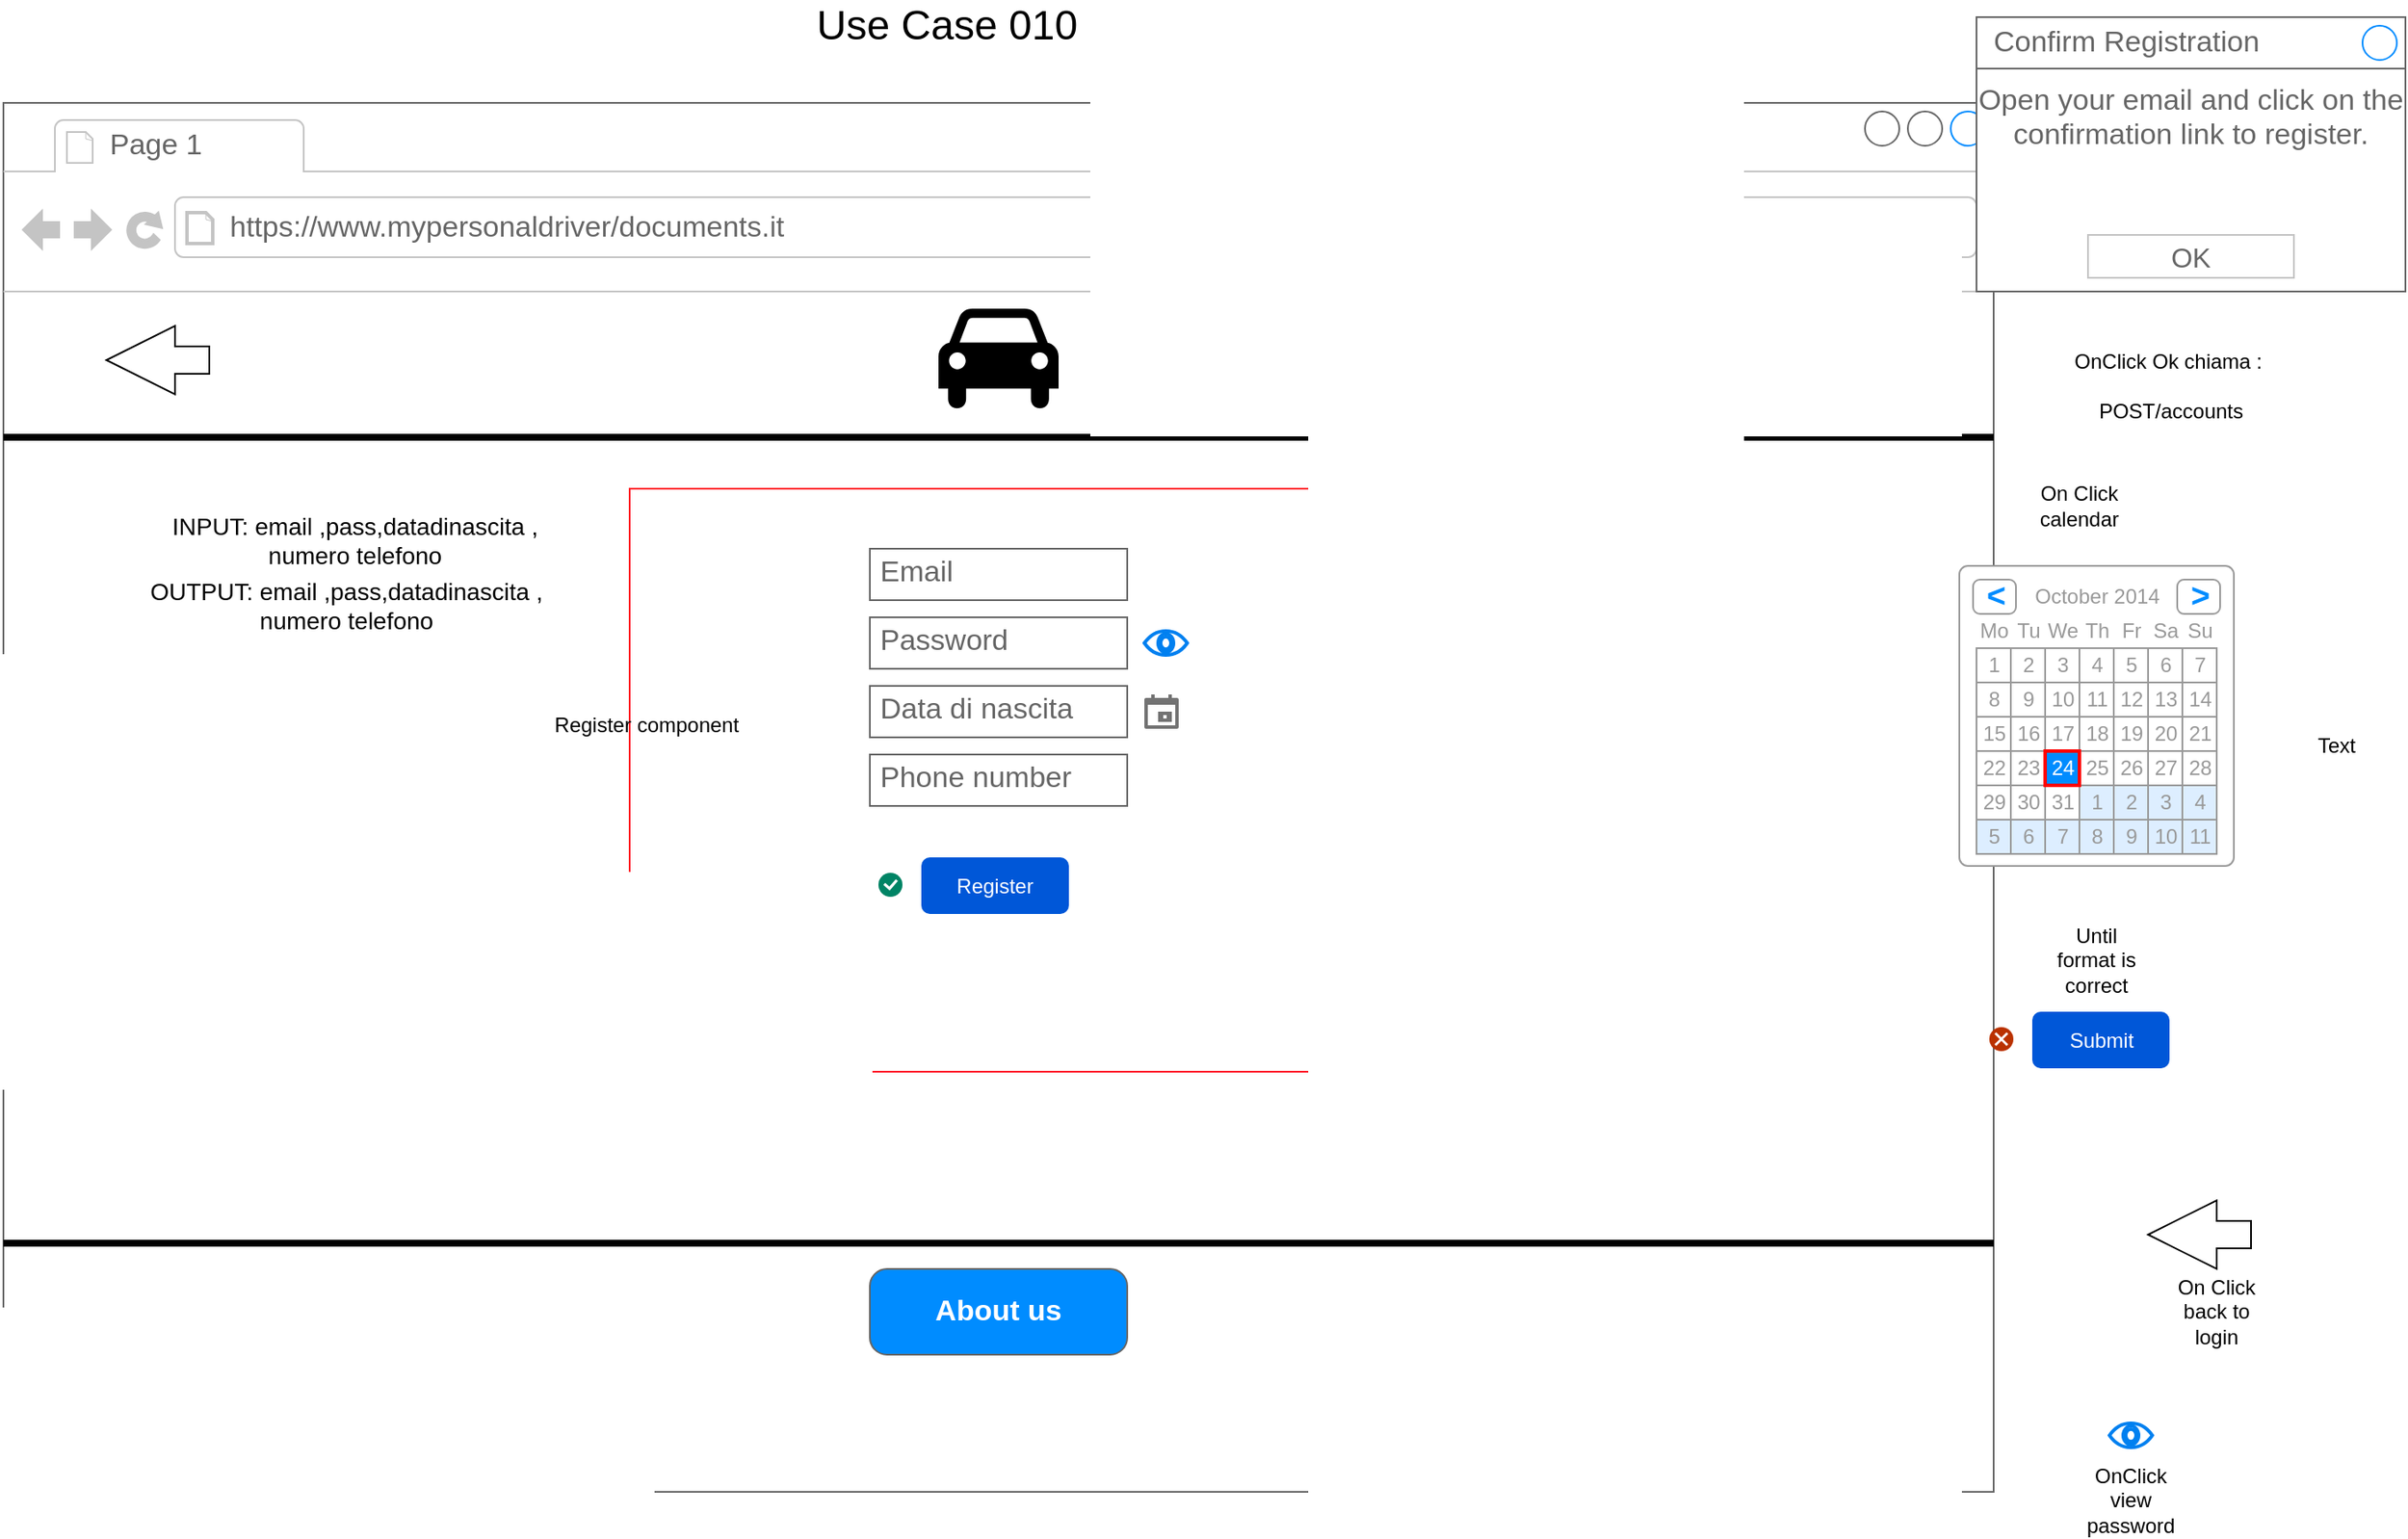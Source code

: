 <mxfile version="24.7.8">
  <diagram name="Pagina-1" id="f8DElW83291utPv9S6O0">
    <mxGraphModel dx="1820" dy="863" grid="1" gridSize="10" guides="1" tooltips="1" connect="1" arrows="1" fold="1" page="1" pageScale="1" pageWidth="827" pageHeight="1169" math="0" shadow="0">
      <root>
        <mxCell id="0" />
        <mxCell id="1" parent="0" />
        <mxCell id="PLUFHSTD39UYiwxeZ5gk-1" value="" style="strokeWidth=1;shadow=0;dashed=0;align=center;html=1;shape=mxgraph.mockup.containers.browserWindow;rSize=0;strokeColor=#666666;strokeColor2=#008cff;strokeColor3=#c4c4c4;mainText=,;recursiveResize=0;" parent="1" vertex="1">
          <mxGeometry x="220" y="70" width="1160" height="810" as="geometry" />
        </mxCell>
        <mxCell id="1fM3CZ9MUEpZXH37MiIH-1" value="" style="rounded=0;whiteSpace=wrap;html=1;strokeColor=#FF1424;movable=1;resizable=1;rotatable=1;deletable=1;editable=1;locked=0;connectable=1;" vertex="1" parent="PLUFHSTD39UYiwxeZ5gk-1">
          <mxGeometry x="365" y="225" width="430" height="340" as="geometry" />
        </mxCell>
        <mxCell id="PLUFHSTD39UYiwxeZ5gk-2" value="Page 1" style="strokeWidth=1;shadow=0;dashed=0;align=center;html=1;shape=mxgraph.mockup.containers.anchor;fontSize=17;fontColor=#666666;align=left;whiteSpace=wrap;" parent="PLUFHSTD39UYiwxeZ5gk-1" vertex="1">
          <mxGeometry x="60" y="12" width="110" height="26" as="geometry" />
        </mxCell>
        <mxCell id="PLUFHSTD39UYiwxeZ5gk-3" value="https://www.mypersonaldriver/documents.it" style="strokeWidth=1;shadow=0;dashed=0;align=center;html=1;shape=mxgraph.mockup.containers.anchor;rSize=0;fontSize=17;fontColor=#666666;align=left;" parent="PLUFHSTD39UYiwxeZ5gk-1" vertex="1">
          <mxGeometry x="130" y="60" width="250" height="26" as="geometry" />
        </mxCell>
        <mxCell id="PLUFHSTD39UYiwxeZ5gk-55" value="" style="line;strokeWidth=4;html=1;perimeter=backbonePerimeter;points=[];outlineConnect=0;" parent="PLUFHSTD39UYiwxeZ5gk-1" vertex="1">
          <mxGeometry y="190" width="1160" height="10" as="geometry" />
        </mxCell>
        <mxCell id="PLUFHSTD39UYiwxeZ5gk-58" value="" style="shape=mxgraph.signs.transportation.car_4;html=1;pointerEvents=1;fillColor=#000000;strokeColor=none;verticalLabelPosition=bottom;verticalAlign=top;align=center;" parent="PLUFHSTD39UYiwxeZ5gk-1" vertex="1">
          <mxGeometry x="545" y="120" width="70" height="60" as="geometry" />
        </mxCell>
        <mxCell id="PLUFHSTD39UYiwxeZ5gk-60" value="" style="line;strokeWidth=4;html=1;perimeter=backbonePerimeter;points=[];outlineConnect=0;" parent="PLUFHSTD39UYiwxeZ5gk-1" vertex="1">
          <mxGeometry y="660" width="1160" height="10" as="geometry" />
        </mxCell>
        <mxCell id="PLUFHSTD39UYiwxeZ5gk-61" value="About us" style="strokeWidth=1;shadow=0;dashed=0;align=center;html=1;shape=mxgraph.mockup.buttons.button;strokeColor=#666666;fontColor=#ffffff;mainText=;buttonStyle=round;fontSize=17;fontStyle=1;fillColor=#008cff;whiteSpace=wrap;" parent="PLUFHSTD39UYiwxeZ5gk-1" vertex="1">
          <mxGeometry x="505" y="680" width="150" height="50" as="geometry" />
        </mxCell>
        <mxCell id="S21XMWnKO8VSYDN829C3-1" value="Email" style="strokeWidth=1;shadow=0;dashed=0;align=center;html=1;shape=mxgraph.mockup.text.textBox;fontColor=#666666;align=left;fontSize=17;spacingLeft=4;spacingTop=-3;whiteSpace=wrap;strokeColor=#666666;mainText=" parent="PLUFHSTD39UYiwxeZ5gk-1" vertex="1">
          <mxGeometry x="505" y="260" width="150" height="30" as="geometry" />
        </mxCell>
        <mxCell id="S21XMWnKO8VSYDN829C3-3" value="Password" style="strokeWidth=1;shadow=0;dashed=0;align=center;html=1;shape=mxgraph.mockup.text.textBox;fontColor=#666666;align=left;fontSize=17;spacingLeft=4;spacingTop=-3;whiteSpace=wrap;strokeColor=#666666;mainText=" parent="PLUFHSTD39UYiwxeZ5gk-1" vertex="1">
          <mxGeometry x="505" y="300" width="150" height="30" as="geometry" />
        </mxCell>
        <mxCell id="S21XMWnKO8VSYDN829C3-2" value="Data di nascita" style="strokeWidth=1;shadow=0;dashed=0;align=center;html=1;shape=mxgraph.mockup.text.textBox;fontColor=#666666;align=left;fontSize=17;spacingLeft=4;spacingTop=-3;whiteSpace=wrap;strokeColor=#666666;mainText=" parent="PLUFHSTD39UYiwxeZ5gk-1" vertex="1">
          <mxGeometry x="505" y="340" width="150" height="30" as="geometry" />
        </mxCell>
        <mxCell id="S21XMWnKO8VSYDN829C3-7" value="" style="html=1;dashed=0;aspect=fixed;verticalLabelPosition=bottom;verticalAlign=top;align=center;shape=mxgraph.gmdl.calendar;strokeColor=none;fillColor=#737373;shadow=0;sketch=0;" parent="PLUFHSTD39UYiwxeZ5gk-1" vertex="1">
          <mxGeometry x="665" y="345" width="20" height="20" as="geometry" />
        </mxCell>
        <mxCell id="S21XMWnKO8VSYDN829C3-64" value="Phone number" style="strokeWidth=1;shadow=0;dashed=0;align=center;html=1;shape=mxgraph.mockup.text.textBox;fontColor=#666666;align=left;fontSize=17;spacingLeft=4;spacingTop=-3;whiteSpace=wrap;strokeColor=#666666;mainText=" parent="PLUFHSTD39UYiwxeZ5gk-1" vertex="1">
          <mxGeometry x="505" y="380" width="150" height="30" as="geometry" />
        </mxCell>
        <mxCell id="S21XMWnKO8VSYDN829C3-65" value="" style="html=1;verticalLabelPosition=bottom;align=center;labelBackgroundColor=#ffffff;verticalAlign=top;strokeWidth=2;strokeColor=#0080F0;shadow=0;dashed=0;shape=mxgraph.ios7.icons.eye;" parent="PLUFHSTD39UYiwxeZ5gk-1" vertex="1">
          <mxGeometry x="665" y="307.95" width="25" height="14.1" as="geometry" />
        </mxCell>
        <mxCell id="S21XMWnKO8VSYDN829C3-66" value="Register" style="rounded=1;fillColor=#0057D8;align=center;strokeColor=none;html=1;whiteSpace=wrap;fontColor=#ffffff;fontSize=12;sketch=0;" parent="PLUFHSTD39UYiwxeZ5gk-1" vertex="1">
          <mxGeometry x="535" y="440" width="86" height="33" as="geometry" />
        </mxCell>
        <mxCell id="S21XMWnKO8VSYDN829C3-67" value="" style="html=1;shadow=0;dashed=0;shape=mxgraph.atlassian.checkbox;fillColor=#008465;strokeColor=none;html=1;sketch=0;" parent="PLUFHSTD39UYiwxeZ5gk-1" vertex="1">
          <mxGeometry x="510" y="449" width="14" height="14" as="geometry" />
        </mxCell>
        <mxCell id="jbmB4bW6MkgBn3oLdxJq-5" value="" style="html=1;shadow=0;dashed=0;align=center;verticalAlign=middle;shape=mxgraph.arrows2.arrow;dy=0.6;dx=40;flipH=1;notch=0;" parent="PLUFHSTD39UYiwxeZ5gk-1" vertex="1">
          <mxGeometry x="60" y="130" width="60" height="40" as="geometry" />
        </mxCell>
        <mxCell id="1fM3CZ9MUEpZXH37MiIH-3" value="Register component" style="text;html=1;align=center;verticalAlign=middle;whiteSpace=wrap;rounded=0;" vertex="1" parent="PLUFHSTD39UYiwxeZ5gk-1">
          <mxGeometry x="320" y="300" width="110" height="125" as="geometry" />
        </mxCell>
        <mxCell id="1fM3CZ9MUEpZXH37MiIH-4" value="&lt;font style=&quot;font-size: 14px;&quot;&gt;INPUT: email ,pass,datadinascita , numero telefono&lt;/font&gt;" style="text;html=1;align=center;verticalAlign=middle;whiteSpace=wrap;rounded=0;" vertex="1" parent="PLUFHSTD39UYiwxeZ5gk-1">
          <mxGeometry x="90" y="240" width="230" height="30" as="geometry" />
        </mxCell>
        <mxCell id="1fM3CZ9MUEpZXH37MiIH-6" value="&lt;font style=&quot;font-size: 14px;&quot;&gt;OUTPUT:&amp;nbsp;&lt;/font&gt;&lt;span style=&quot;font-size: 14px;&quot;&gt;email ,pass,datadinascita , numero telefono&lt;/span&gt;" style="text;html=1;align=center;verticalAlign=middle;whiteSpace=wrap;rounded=0;" vertex="1" parent="PLUFHSTD39UYiwxeZ5gk-1">
          <mxGeometry x="80" y="277.95" width="240" height="30" as="geometry" />
        </mxCell>
        <mxCell id="S21XMWnKO8VSYDN829C3-11" value="" style="strokeWidth=1;shadow=0;dashed=0;align=center;html=1;shape=mxgraph.mockup.forms.rrect;rSize=5;strokeColor=#999999;fillColor=#ffffff;" parent="1" vertex="1">
          <mxGeometry x="1360" y="340" width="160" height="175" as="geometry" />
        </mxCell>
        <mxCell id="S21XMWnKO8VSYDN829C3-12" value="October 2014" style="strokeWidth=1;shadow=0;dashed=0;align=center;html=1;shape=mxgraph.mockup.forms.anchor;fontColor=#999999;" parent="S21XMWnKO8VSYDN829C3-11" vertex="1">
          <mxGeometry x="30" y="8" width="100" height="20" as="geometry" />
        </mxCell>
        <mxCell id="S21XMWnKO8VSYDN829C3-13" value="&lt;" style="strokeWidth=1;shadow=0;dashed=0;align=center;html=1;shape=mxgraph.mockup.forms.rrect;rSize=4;strokeColor=#999999;fontColor=#008cff;fontSize=19;fontStyle=1;" parent="S21XMWnKO8VSYDN829C3-11" vertex="1">
          <mxGeometry x="8" y="8" width="25" height="20" as="geometry" />
        </mxCell>
        <mxCell id="S21XMWnKO8VSYDN829C3-14" value="&gt;" style="strokeWidth=1;shadow=0;dashed=0;align=center;html=1;shape=mxgraph.mockup.forms.rrect;rSize=4;strokeColor=#999999;fontColor=#008cff;fontSize=19;fontStyle=1;" parent="S21XMWnKO8VSYDN829C3-11" vertex="1">
          <mxGeometry x="127" y="8" width="25" height="20" as="geometry" />
        </mxCell>
        <mxCell id="S21XMWnKO8VSYDN829C3-15" value="Mo" style="strokeWidth=1;shadow=0;dashed=0;align=center;html=1;shape=mxgraph.mockup.forms.anchor;fontColor=#999999;" parent="S21XMWnKO8VSYDN829C3-11" vertex="1">
          <mxGeometry x="10" y="28" width="20" height="20" as="geometry" />
        </mxCell>
        <mxCell id="S21XMWnKO8VSYDN829C3-16" value="Tu" style="strokeWidth=1;shadow=0;dashed=0;align=center;html=1;shape=mxgraph.mockup.forms.anchor;fontColor=#999999;" parent="S21XMWnKO8VSYDN829C3-11" vertex="1">
          <mxGeometry x="30" y="28" width="20" height="20" as="geometry" />
        </mxCell>
        <mxCell id="S21XMWnKO8VSYDN829C3-17" value="We" style="strokeWidth=1;shadow=0;dashed=0;align=center;html=1;shape=mxgraph.mockup.forms.anchor;fontColor=#999999;" parent="S21XMWnKO8VSYDN829C3-11" vertex="1">
          <mxGeometry x="50" y="28" width="20" height="20" as="geometry" />
        </mxCell>
        <mxCell id="S21XMWnKO8VSYDN829C3-18" value="Th" style="strokeWidth=1;shadow=0;dashed=0;align=center;html=1;shape=mxgraph.mockup.forms.anchor;fontColor=#999999;" parent="S21XMWnKO8VSYDN829C3-11" vertex="1">
          <mxGeometry x="70" y="28" width="20" height="20" as="geometry" />
        </mxCell>
        <mxCell id="S21XMWnKO8VSYDN829C3-19" value="Fr" style="strokeWidth=1;shadow=0;dashed=0;align=center;html=1;shape=mxgraph.mockup.forms.anchor;fontColor=#999999;" parent="S21XMWnKO8VSYDN829C3-11" vertex="1">
          <mxGeometry x="90" y="28" width="20" height="20" as="geometry" />
        </mxCell>
        <mxCell id="S21XMWnKO8VSYDN829C3-20" value="Sa" style="strokeWidth=1;shadow=0;dashed=0;align=center;html=1;shape=mxgraph.mockup.forms.anchor;fontColor=#999999;" parent="S21XMWnKO8VSYDN829C3-11" vertex="1">
          <mxGeometry x="110" y="28" width="20" height="20" as="geometry" />
        </mxCell>
        <mxCell id="S21XMWnKO8VSYDN829C3-21" value="Su" style="strokeWidth=1;shadow=0;dashed=0;align=center;html=1;shape=mxgraph.mockup.forms.anchor;fontColor=#999999;" parent="S21XMWnKO8VSYDN829C3-11" vertex="1">
          <mxGeometry x="130" y="28" width="20" height="20" as="geometry" />
        </mxCell>
        <mxCell id="S21XMWnKO8VSYDN829C3-22" value="1" style="strokeWidth=1;shadow=0;dashed=0;align=center;html=1;shape=mxgraph.mockup.forms.rrect;rSize=0;strokeColor=#999999;fontColor=#999999;" parent="S21XMWnKO8VSYDN829C3-11" vertex="1">
          <mxGeometry x="10" y="48" width="20" height="20" as="geometry" />
        </mxCell>
        <mxCell id="S21XMWnKO8VSYDN829C3-23" value="2" style="strokeWidth=1;shadow=0;dashed=0;align=center;html=1;shape=mxgraph.mockup.forms.rrect;rSize=0;strokeColor=#999999;fontColor=#999999;" parent="S21XMWnKO8VSYDN829C3-11" vertex="1">
          <mxGeometry x="30" y="48" width="20" height="20" as="geometry" />
        </mxCell>
        <mxCell id="S21XMWnKO8VSYDN829C3-24" value="3" style="strokeWidth=1;shadow=0;dashed=0;align=center;html=1;shape=mxgraph.mockup.forms.rrect;rSize=0;strokeColor=#999999;fontColor=#999999;" parent="S21XMWnKO8VSYDN829C3-11" vertex="1">
          <mxGeometry x="50" y="48" width="20" height="20" as="geometry" />
        </mxCell>
        <mxCell id="S21XMWnKO8VSYDN829C3-25" value="4" style="strokeWidth=1;shadow=0;dashed=0;align=center;html=1;shape=mxgraph.mockup.forms.rrect;rSize=0;strokeColor=#999999;fontColor=#999999;" parent="S21XMWnKO8VSYDN829C3-11" vertex="1">
          <mxGeometry x="70" y="48" width="20" height="20" as="geometry" />
        </mxCell>
        <mxCell id="S21XMWnKO8VSYDN829C3-26" value="5" style="strokeWidth=1;shadow=0;dashed=0;align=center;html=1;shape=mxgraph.mockup.forms.rrect;rSize=0;strokeColor=#999999;fontColor=#999999;" parent="S21XMWnKO8VSYDN829C3-11" vertex="1">
          <mxGeometry x="90" y="48" width="20" height="20" as="geometry" />
        </mxCell>
        <mxCell id="S21XMWnKO8VSYDN829C3-27" value="6" style="strokeWidth=1;shadow=0;dashed=0;align=center;html=1;shape=mxgraph.mockup.forms.rrect;rSize=0;strokeColor=#999999;fontColor=#999999;" parent="S21XMWnKO8VSYDN829C3-11" vertex="1">
          <mxGeometry x="110" y="48" width="20" height="20" as="geometry" />
        </mxCell>
        <mxCell id="S21XMWnKO8VSYDN829C3-28" value="7" style="strokeWidth=1;shadow=0;dashed=0;align=center;html=1;shape=mxgraph.mockup.forms.rrect;rSize=0;strokeColor=#999999;fontColor=#999999;" parent="S21XMWnKO8VSYDN829C3-11" vertex="1">
          <mxGeometry x="130" y="48" width="20" height="20" as="geometry" />
        </mxCell>
        <mxCell id="S21XMWnKO8VSYDN829C3-29" value="8" style="strokeWidth=1;shadow=0;dashed=0;align=center;html=1;shape=mxgraph.mockup.forms.rrect;rSize=0;strokeColor=#999999;fontColor=#999999;" parent="S21XMWnKO8VSYDN829C3-11" vertex="1">
          <mxGeometry x="10" y="68" width="20" height="20" as="geometry" />
        </mxCell>
        <mxCell id="S21XMWnKO8VSYDN829C3-30" value="9" style="strokeWidth=1;shadow=0;dashed=0;align=center;html=1;shape=mxgraph.mockup.forms.rrect;rSize=0;strokeColor=#999999;fontColor=#999999;" parent="S21XMWnKO8VSYDN829C3-11" vertex="1">
          <mxGeometry x="30" y="68" width="20" height="20" as="geometry" />
        </mxCell>
        <mxCell id="S21XMWnKO8VSYDN829C3-31" value="10" style="strokeWidth=1;shadow=0;dashed=0;align=center;html=1;shape=mxgraph.mockup.forms.rrect;rSize=0;strokeColor=#999999;fontColor=#999999;" parent="S21XMWnKO8VSYDN829C3-11" vertex="1">
          <mxGeometry x="50" y="68" width="20" height="20" as="geometry" />
        </mxCell>
        <mxCell id="S21XMWnKO8VSYDN829C3-32" value="11" style="strokeWidth=1;shadow=0;dashed=0;align=center;html=1;shape=mxgraph.mockup.forms.rrect;rSize=0;strokeColor=#999999;fontColor=#999999;" parent="S21XMWnKO8VSYDN829C3-11" vertex="1">
          <mxGeometry x="70" y="68" width="20" height="20" as="geometry" />
        </mxCell>
        <mxCell id="S21XMWnKO8VSYDN829C3-33" value="12" style="strokeWidth=1;shadow=0;dashed=0;align=center;html=1;shape=mxgraph.mockup.forms.rrect;rSize=0;strokeColor=#999999;fontColor=#999999;" parent="S21XMWnKO8VSYDN829C3-11" vertex="1">
          <mxGeometry x="90" y="68" width="20" height="20" as="geometry" />
        </mxCell>
        <mxCell id="S21XMWnKO8VSYDN829C3-34" value="13" style="strokeWidth=1;shadow=0;dashed=0;align=center;html=1;shape=mxgraph.mockup.forms.rrect;rSize=0;strokeColor=#999999;fontColor=#999999;" parent="S21XMWnKO8VSYDN829C3-11" vertex="1">
          <mxGeometry x="110" y="68" width="20" height="20" as="geometry" />
        </mxCell>
        <mxCell id="S21XMWnKO8VSYDN829C3-35" value="14" style="strokeWidth=1;shadow=0;dashed=0;align=center;html=1;shape=mxgraph.mockup.forms.rrect;rSize=0;strokeColor=#999999;fontColor=#999999;" parent="S21XMWnKO8VSYDN829C3-11" vertex="1">
          <mxGeometry x="130" y="68" width="20" height="20" as="geometry" />
        </mxCell>
        <mxCell id="S21XMWnKO8VSYDN829C3-36" value="15" style="strokeWidth=1;shadow=0;dashed=0;align=center;html=1;shape=mxgraph.mockup.forms.rrect;rSize=0;strokeColor=#999999;fontColor=#999999;" parent="S21XMWnKO8VSYDN829C3-11" vertex="1">
          <mxGeometry x="10" y="88" width="20" height="20" as="geometry" />
        </mxCell>
        <mxCell id="S21XMWnKO8VSYDN829C3-37" value="16" style="strokeWidth=1;shadow=0;dashed=0;align=center;html=1;shape=mxgraph.mockup.forms.rrect;rSize=0;strokeColor=#999999;fontColor=#999999;" parent="S21XMWnKO8VSYDN829C3-11" vertex="1">
          <mxGeometry x="30" y="88" width="20" height="20" as="geometry" />
        </mxCell>
        <mxCell id="S21XMWnKO8VSYDN829C3-38" value="17" style="strokeWidth=1;shadow=0;dashed=0;align=center;html=1;shape=mxgraph.mockup.forms.rrect;rSize=0;strokeColor=#999999;fontColor=#999999;" parent="S21XMWnKO8VSYDN829C3-11" vertex="1">
          <mxGeometry x="50" y="88" width="20" height="20" as="geometry" />
        </mxCell>
        <mxCell id="S21XMWnKO8VSYDN829C3-39" value="18" style="strokeWidth=1;shadow=0;dashed=0;align=center;html=1;shape=mxgraph.mockup.forms.rrect;rSize=0;strokeColor=#999999;fontColor=#999999;" parent="S21XMWnKO8VSYDN829C3-11" vertex="1">
          <mxGeometry x="70" y="88" width="20" height="20" as="geometry" />
        </mxCell>
        <mxCell id="S21XMWnKO8VSYDN829C3-40" value="19" style="strokeWidth=1;shadow=0;dashed=0;align=center;html=1;shape=mxgraph.mockup.forms.rrect;rSize=0;strokeColor=#999999;fontColor=#999999;" parent="S21XMWnKO8VSYDN829C3-11" vertex="1">
          <mxGeometry x="90" y="88" width="20" height="20" as="geometry" />
        </mxCell>
        <mxCell id="S21XMWnKO8VSYDN829C3-41" value="20" style="strokeWidth=1;shadow=0;dashed=0;align=center;html=1;shape=mxgraph.mockup.forms.rrect;rSize=0;strokeColor=#999999;fontColor=#999999;" parent="S21XMWnKO8VSYDN829C3-11" vertex="1">
          <mxGeometry x="110" y="88" width="20" height="20" as="geometry" />
        </mxCell>
        <mxCell id="S21XMWnKO8VSYDN829C3-42" value="21" style="strokeWidth=1;shadow=0;dashed=0;align=center;html=1;shape=mxgraph.mockup.forms.rrect;rSize=0;strokeColor=#999999;fontColor=#999999;" parent="S21XMWnKO8VSYDN829C3-11" vertex="1">
          <mxGeometry x="130" y="88" width="20" height="20" as="geometry" />
        </mxCell>
        <mxCell id="S21XMWnKO8VSYDN829C3-43" value="22" style="strokeWidth=1;shadow=0;dashed=0;align=center;html=1;shape=mxgraph.mockup.forms.rrect;rSize=0;strokeColor=#999999;fontColor=#999999;" parent="S21XMWnKO8VSYDN829C3-11" vertex="1">
          <mxGeometry x="10" y="108" width="20" height="20" as="geometry" />
        </mxCell>
        <mxCell id="S21XMWnKO8VSYDN829C3-44" value="23" style="strokeWidth=1;shadow=0;dashed=0;align=center;html=1;shape=mxgraph.mockup.forms.rrect;rSize=0;strokeColor=#999999;fontColor=#999999;" parent="S21XMWnKO8VSYDN829C3-11" vertex="1">
          <mxGeometry x="30" y="108" width="20" height="20" as="geometry" />
        </mxCell>
        <mxCell id="S21XMWnKO8VSYDN829C3-45" value="25" style="strokeWidth=1;shadow=0;dashed=0;align=center;html=1;shape=mxgraph.mockup.forms.rrect;rSize=0;strokeColor=#999999;fontColor=#999999;" parent="S21XMWnKO8VSYDN829C3-11" vertex="1">
          <mxGeometry x="70" y="108" width="20" height="20" as="geometry" />
        </mxCell>
        <mxCell id="S21XMWnKO8VSYDN829C3-46" value="26" style="strokeWidth=1;shadow=0;dashed=0;align=center;html=1;shape=mxgraph.mockup.forms.rrect;rSize=0;strokeColor=#999999;fontColor=#999999;" parent="S21XMWnKO8VSYDN829C3-11" vertex="1">
          <mxGeometry x="90" y="108" width="20" height="20" as="geometry" />
        </mxCell>
        <mxCell id="S21XMWnKO8VSYDN829C3-47" value="27" style="strokeWidth=1;shadow=0;dashed=0;align=center;html=1;shape=mxgraph.mockup.forms.rrect;rSize=0;strokeColor=#999999;fontColor=#999999;" parent="S21XMWnKO8VSYDN829C3-11" vertex="1">
          <mxGeometry x="110" y="108" width="20" height="20" as="geometry" />
        </mxCell>
        <mxCell id="S21XMWnKO8VSYDN829C3-48" value="28" style="strokeWidth=1;shadow=0;dashed=0;align=center;html=1;shape=mxgraph.mockup.forms.rrect;rSize=0;strokeColor=#999999;fontColor=#999999;" parent="S21XMWnKO8VSYDN829C3-11" vertex="1">
          <mxGeometry x="130" y="108" width="20" height="20" as="geometry" />
        </mxCell>
        <mxCell id="S21XMWnKO8VSYDN829C3-49" value="29" style="strokeWidth=1;shadow=0;dashed=0;align=center;html=1;shape=mxgraph.mockup.forms.rrect;rSize=0;strokeColor=#999999;fontColor=#999999;" parent="S21XMWnKO8VSYDN829C3-11" vertex="1">
          <mxGeometry x="10" y="128" width="20" height="20" as="geometry" />
        </mxCell>
        <mxCell id="S21XMWnKO8VSYDN829C3-50" value="30" style="strokeWidth=1;shadow=0;dashed=0;align=center;html=1;shape=mxgraph.mockup.forms.rrect;rSize=0;strokeColor=#999999;fontColor=#999999;" parent="S21XMWnKO8VSYDN829C3-11" vertex="1">
          <mxGeometry x="30" y="128" width="20" height="20" as="geometry" />
        </mxCell>
        <mxCell id="S21XMWnKO8VSYDN829C3-51" value="31" style="strokeWidth=1;shadow=0;dashed=0;align=center;html=1;shape=mxgraph.mockup.forms.rrect;rSize=0;strokeColor=#999999;fontColor=#999999;" parent="S21XMWnKO8VSYDN829C3-11" vertex="1">
          <mxGeometry x="50" y="128" width="20" height="20" as="geometry" />
        </mxCell>
        <mxCell id="S21XMWnKO8VSYDN829C3-52" value="1" style="strokeWidth=1;shadow=0;dashed=0;align=center;html=1;shape=mxgraph.mockup.forms.rrect;rSize=0;strokeColor=#999999;fontColor=#999999;fillColor=#ddeeff;" parent="S21XMWnKO8VSYDN829C3-11" vertex="1">
          <mxGeometry x="70" y="128" width="20" height="20" as="geometry" />
        </mxCell>
        <mxCell id="S21XMWnKO8VSYDN829C3-53" value="2" style="strokeWidth=1;shadow=0;dashed=0;align=center;html=1;shape=mxgraph.mockup.forms.rrect;rSize=0;strokeColor=#999999;fontColor=#999999;fillColor=#ddeeff;" parent="S21XMWnKO8VSYDN829C3-11" vertex="1">
          <mxGeometry x="90" y="128" width="20" height="20" as="geometry" />
        </mxCell>
        <mxCell id="S21XMWnKO8VSYDN829C3-54" value="3" style="strokeWidth=1;shadow=0;dashed=0;align=center;html=1;shape=mxgraph.mockup.forms.rrect;rSize=0;strokeColor=#999999;fontColor=#999999;fillColor=#ddeeff;" parent="S21XMWnKO8VSYDN829C3-11" vertex="1">
          <mxGeometry x="110" y="128" width="20" height="20" as="geometry" />
        </mxCell>
        <mxCell id="S21XMWnKO8VSYDN829C3-55" value="4" style="strokeWidth=1;shadow=0;dashed=0;align=center;html=1;shape=mxgraph.mockup.forms.rrect;rSize=0;strokeColor=#999999;fontColor=#999999;fillColor=#ddeeff;" parent="S21XMWnKO8VSYDN829C3-11" vertex="1">
          <mxGeometry x="130" y="128" width="20" height="20" as="geometry" />
        </mxCell>
        <mxCell id="S21XMWnKO8VSYDN829C3-56" value="5" style="strokeWidth=1;shadow=0;dashed=0;align=center;html=1;shape=mxgraph.mockup.forms.rrect;rSize=0;strokeColor=#999999;fontColor=#999999;fillColor=#ddeeff;" parent="S21XMWnKO8VSYDN829C3-11" vertex="1">
          <mxGeometry x="10" y="148" width="20" height="20" as="geometry" />
        </mxCell>
        <mxCell id="S21XMWnKO8VSYDN829C3-57" value="6" style="strokeWidth=1;shadow=0;dashed=0;align=center;html=1;shape=mxgraph.mockup.forms.rrect;rSize=0;strokeColor=#999999;fontColor=#999999;fillColor=#ddeeff;" parent="S21XMWnKO8VSYDN829C3-11" vertex="1">
          <mxGeometry x="30" y="148" width="20" height="20" as="geometry" />
        </mxCell>
        <mxCell id="S21XMWnKO8VSYDN829C3-58" value="7" style="strokeWidth=1;shadow=0;dashed=0;align=center;html=1;shape=mxgraph.mockup.forms.rrect;rSize=0;strokeColor=#999999;fontColor=#999999;fillColor=#ddeeff;" parent="S21XMWnKO8VSYDN829C3-11" vertex="1">
          <mxGeometry x="50" y="148" width="20" height="20" as="geometry" />
        </mxCell>
        <mxCell id="S21XMWnKO8VSYDN829C3-59" value="8" style="strokeWidth=1;shadow=0;dashed=0;align=center;html=1;shape=mxgraph.mockup.forms.rrect;rSize=0;strokeColor=#999999;fontColor=#999999;fillColor=#ddeeff;" parent="S21XMWnKO8VSYDN829C3-11" vertex="1">
          <mxGeometry x="70" y="148" width="20" height="20" as="geometry" />
        </mxCell>
        <mxCell id="S21XMWnKO8VSYDN829C3-60" value="9" style="strokeWidth=1;shadow=0;dashed=0;align=center;html=1;shape=mxgraph.mockup.forms.rrect;rSize=0;strokeColor=#999999;fontColor=#999999;fillColor=#ddeeff;" parent="S21XMWnKO8VSYDN829C3-11" vertex="1">
          <mxGeometry x="90" y="148" width="20" height="20" as="geometry" />
        </mxCell>
        <mxCell id="S21XMWnKO8VSYDN829C3-61" value="10" style="strokeWidth=1;shadow=0;dashed=0;align=center;html=1;shape=mxgraph.mockup.forms.rrect;rSize=0;strokeColor=#999999;fontColor=#999999;fillColor=#ddeeff;" parent="S21XMWnKO8VSYDN829C3-11" vertex="1">
          <mxGeometry x="110" y="148" width="20" height="20" as="geometry" />
        </mxCell>
        <mxCell id="S21XMWnKO8VSYDN829C3-62" value="11" style="strokeWidth=1;shadow=0;dashed=0;align=center;html=1;shape=mxgraph.mockup.forms.rrect;rSize=0;strokeColor=#999999;fontColor=#999999;fillColor=#ddeeff;" parent="S21XMWnKO8VSYDN829C3-11" vertex="1">
          <mxGeometry x="130" y="148" width="20" height="20" as="geometry" />
        </mxCell>
        <mxCell id="S21XMWnKO8VSYDN829C3-63" value="24" style="strokeWidth=1;shadow=0;dashed=0;align=center;html=1;shape=mxgraph.mockup.forms.rrect;rSize=0;strokeColor=#ff0000;fontColor=#ffffff;strokeWidth=2;fillColor=#008cff;" parent="S21XMWnKO8VSYDN829C3-11" vertex="1">
          <mxGeometry x="50" y="108" width="20" height="20" as="geometry" />
        </mxCell>
        <mxCell id="S21XMWnKO8VSYDN829C3-69" value="On Click calendar" style="text;html=1;align=center;verticalAlign=middle;whiteSpace=wrap;rounded=0;" parent="1" vertex="1">
          <mxGeometry x="1400" y="290" width="60" height="30" as="geometry" />
        </mxCell>
        <mxCell id="S21XMWnKO8VSYDN829C3-70" value="Submit" style="rounded=1;fillColor=#0057D8;align=center;strokeColor=none;html=1;whiteSpace=wrap;fontColor=#ffffff;fontSize=12;sketch=0;" parent="1" vertex="1">
          <mxGeometry x="1402.5" y="600" width="80" height="33" as="geometry" />
        </mxCell>
        <mxCell id="S21XMWnKO8VSYDN829C3-71" value="" style="html=1;shadow=0;dashed=0;shape=mxgraph.atlassian.close;fillColor=#BA3200;strokeColor=none;html=1;sketch=0;" parent="1" vertex="1">
          <mxGeometry x="1377.5" y="609" width="14" height="14" as="geometry" />
        </mxCell>
        <mxCell id="S21XMWnKO8VSYDN829C3-72" value="Until format is correct" style="text;html=1;align=center;verticalAlign=middle;whiteSpace=wrap;rounded=0;" parent="1" vertex="1">
          <mxGeometry x="1410" y="555" width="60" height="30" as="geometry" />
        </mxCell>
        <mxCell id="jbmB4bW6MkgBn3oLdxJq-1" value="Open your email and click on the confirmation link to register." style="strokeWidth=1;shadow=0;dashed=0;align=center;html=1;shape=mxgraph.mockup.containers.rrect;rSize=0;strokeColor=#666666;fontColor=#666666;fontSize=17;verticalAlign=top;whiteSpace=wrap;fillColor=#ffffff;spacingTop=32;" parent="1" vertex="1">
          <mxGeometry x="1370" y="20" width="250" height="160" as="geometry" />
        </mxCell>
        <mxCell id="jbmB4bW6MkgBn3oLdxJq-2" value="Confirm Registration" style="strokeWidth=1;shadow=0;dashed=0;align=center;html=1;shape=mxgraph.mockup.containers.rrect;rSize=0;fontSize=17;fontColor=#666666;strokeColor=#666666;align=left;spacingLeft=8;fillColor=#ffffff;resizeWidth=1;whiteSpace=wrap;" parent="jbmB4bW6MkgBn3oLdxJq-1" vertex="1">
          <mxGeometry width="250" height="30" relative="1" as="geometry" />
        </mxCell>
        <mxCell id="jbmB4bW6MkgBn3oLdxJq-3" value="" style="shape=ellipse;strokeColor=#008cff;resizable=0;fillColor=none;html=1;" parent="jbmB4bW6MkgBn3oLdxJq-2" vertex="1">
          <mxGeometry x="1" y="0.5" width="20" height="20" relative="1" as="geometry">
            <mxPoint x="-25" y="-10" as="offset" />
          </mxGeometry>
        </mxCell>
        <mxCell id="jbmB4bW6MkgBn3oLdxJq-4" value="OK" style="strokeWidth=1;shadow=0;dashed=0;align=center;html=1;shape=mxgraph.mockup.containers.rrect;rSize=0;fontSize=16;fontColor=#666666;strokeColor=#c4c4c4;resizable=0;whiteSpace=wrap;fillColor=#ffffff;" parent="jbmB4bW6MkgBn3oLdxJq-1" vertex="1">
          <mxGeometry x="0.5" y="1" width="120" height="25" relative="1" as="geometry">
            <mxPoint x="-60" y="-33" as="offset" />
          </mxGeometry>
        </mxCell>
        <mxCell id="jbmB4bW6MkgBn3oLdxJq-6" value="" style="html=1;shadow=0;dashed=0;align=center;verticalAlign=middle;shape=mxgraph.arrows2.arrow;dy=0.6;dx=40;flipH=1;notch=0;" parent="1" vertex="1">
          <mxGeometry x="1470" y="710" width="60" height="40" as="geometry" />
        </mxCell>
        <mxCell id="jbmB4bW6MkgBn3oLdxJq-7" value="On Click back to login" style="text;html=1;align=center;verticalAlign=middle;whiteSpace=wrap;rounded=0;" parent="1" vertex="1">
          <mxGeometry x="1480" y="760" width="60" height="30" as="geometry" />
        </mxCell>
        <mxCell id="jbmB4bW6MkgBn3oLdxJq-8" value="" style="html=1;verticalLabelPosition=bottom;align=center;labelBackgroundColor=#ffffff;verticalAlign=top;strokeWidth=2;strokeColor=#0080F0;shadow=0;dashed=0;shape=mxgraph.ios7.icons.eye;" parent="1" vertex="1">
          <mxGeometry x="1447.5" y="840" width="25" height="14.1" as="geometry" />
        </mxCell>
        <mxCell id="jbmB4bW6MkgBn3oLdxJq-9" value="OnClick view password" style="text;html=1;align=center;verticalAlign=middle;whiteSpace=wrap;rounded=0;" parent="1" vertex="1">
          <mxGeometry x="1430" y="870" width="60" height="30" as="geometry" />
        </mxCell>
        <mxCell id="u1y4i8SuoaqAy45e2qVj-1" value="&lt;font style=&quot;font-size: 24px;&quot;&gt;Use Case 010&lt;/font&gt;" style="text;html=1;align=center;verticalAlign=middle;whiteSpace=wrap;rounded=0;" parent="1" vertex="1">
          <mxGeometry x="650" y="10" width="240" height="30" as="geometry" />
        </mxCell>
        <mxCell id="k6gbD3T-anXrhZokBozW-1" value="Text" style="text;html=1;align=center;verticalAlign=middle;whiteSpace=wrap;rounded=0;" parent="1" vertex="1">
          <mxGeometry x="1550" y="430" width="60" height="30" as="geometry" />
        </mxCell>
        <mxCell id="k6gbD3T-anXrhZokBozW-2" value="OnClick Ok chiama :&amp;nbsp;&lt;br&gt;&lt;br&gt;POST/accounts" style="text;html=1;align=center;verticalAlign=middle;whiteSpace=wrap;rounded=0;" parent="1" vertex="1">
          <mxGeometry x="1391.5" y="220" width="182.5" height="30" as="geometry" />
        </mxCell>
      </root>
    </mxGraphModel>
  </diagram>
</mxfile>
